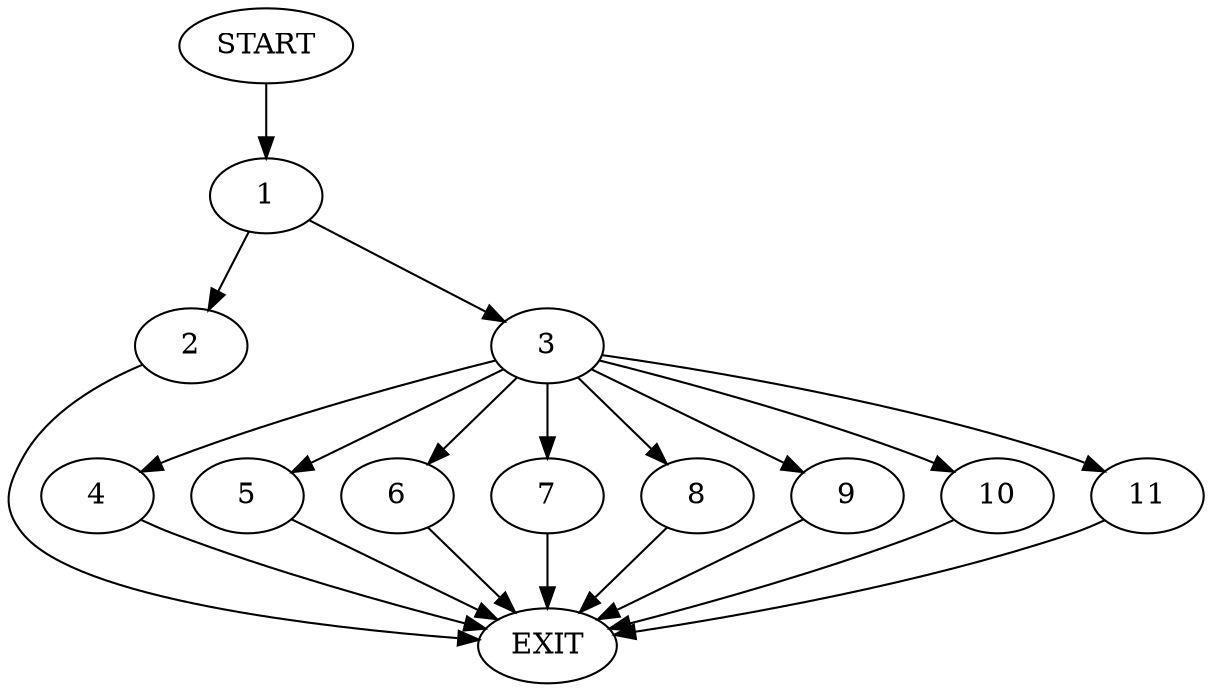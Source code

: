 digraph {
0 [label="START"]
12 [label="EXIT"]
0 -> 1
1 -> 2
1 -> 3
2 -> 12
3 -> 4
3 -> 5
3 -> 6
3 -> 7
3 -> 8
3 -> 9
3 -> 10
3 -> 11
11 -> 12
5 -> 12
6 -> 12
7 -> 12
10 -> 12
4 -> 12
8 -> 12
9 -> 12
}
